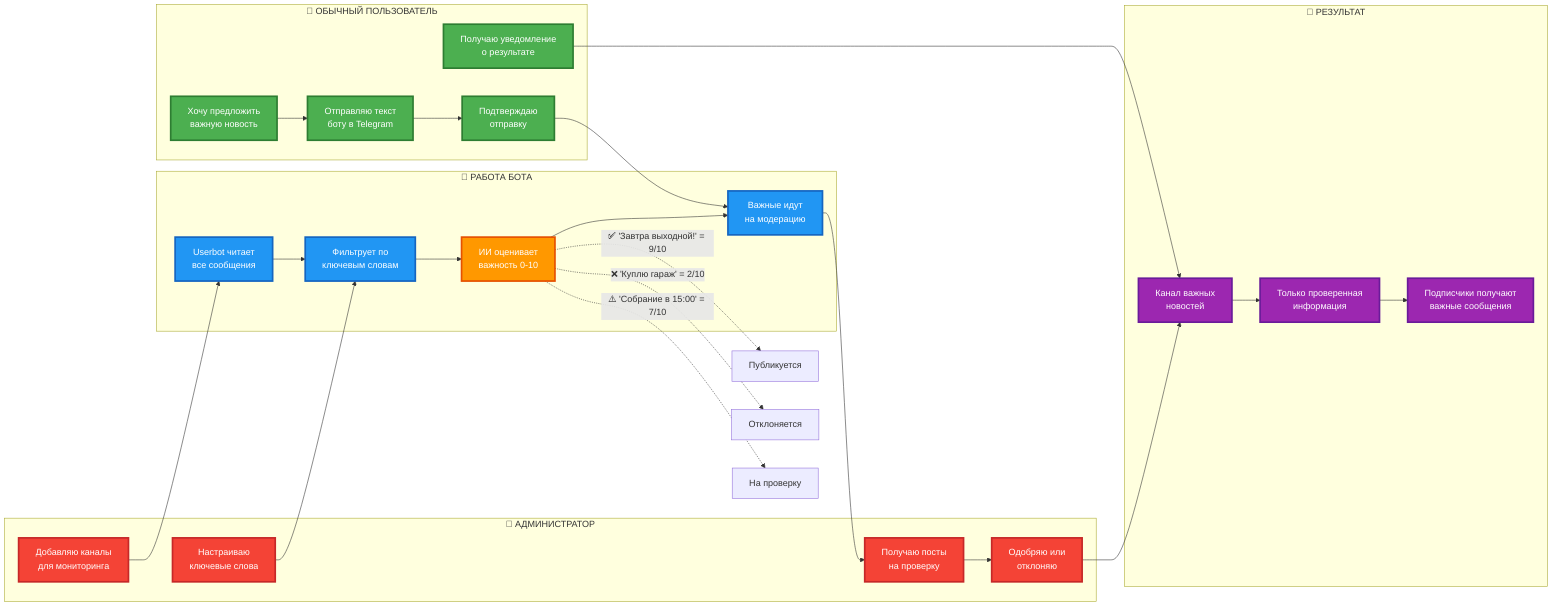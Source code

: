 flowchart LR
    %% Стили для красоты
    classDef userAction fill:#4caf50,stroke:#2e7d32,stroke-width:3px,color:#fff
    classDef botAction fill:#2196f3,stroke:#1565c0,stroke-width:3px,color:#fff
    classDef aiAction fill:#ff9800,stroke:#e65100,stroke-width:3px,color:#fff
    classDef adminAction fill:#f44336,stroke:#c62828,stroke-width:3px,color:#fff
    classDef result fill:#9c27b0,stroke:#6a1b9a,stroke-width:3px,color:#fff

    %% ДЛЯ ОБЫЧНОГО ПОЛЬЗОВАТЕЛЯ
    subgraph user ["👤 ОБЫЧНЫЙ ПОЛЬЗОВАТЕЛЬ"]
        U1[Хочу предложить<br/>важную новость]:::userAction
        U2[Отправляю текст<br/>боту в Telegram]:::userAction
        U3[Подтверждаю<br/>отправку]:::userAction
        U4[Получаю уведомление<br/>о результате]:::userAction
    end

    %% ДЛЯ АДМИНИСТРАТОРА
    subgraph admin ["👮 АДМИНИСТРАТОР"]
        A1[Добавляю каналы<br/>для мониторинга]:::adminAction
        A2[Настраиваю<br/>ключевые слова]:::adminAction
        A3[Получаю посты<br/>на проверку]:::adminAction
        A4[Одобряю или<br/>отклоняю]:::adminAction
    end

    %% АВТОМАТИКА БОТА
    subgraph bot ["🤖 РАБОТА БОТА"]
        B1[Userbot читает<br/>все сообщения]:::botAction
        B2[Фильтрует по<br/>ключевым словам]:::botAction
        B3[ИИ оценивает<br/>важность 0-10]:::aiAction
        B4[Важные идут<br/>на модерацию]:::botAction
    end

    %% РЕЗУЛЬТАТ
    subgraph result ["📢 РЕЗУЛЬТАТ"]
        R1[Канал важных<br/>новостей]:::result
        R2[Только проверенная<br/>информация]:::result
        R3[Подписчики получают<br/>важные сообщения]:::result
    end

    %% Связи для пользователя
    U1 --> U2
    U2 --> U3
    U3 --> B4
    U4 --> R1

    %% Связи для админа
    A1 --> B1
    A2 --> B2
    A3 --> A4
    A4 --> R1

    %% Связи автоматики
    B1 --> B2
    B2 --> B3
    B3 --> B4
    B4 --> A3

    %% Финальные связи
    R1 --> R2
    R2 --> R3

    %% Примеры с эмодзи
    B3 -.->|"✅ 'Завтра выходной!' = 9/10"| ex1[Публикуется]
    B3 -.->|"❌ 'Куплю гараж' = 2/10"| ex2[Отклоняется]
    B3 -.->|"⚠️ 'Собрание в 15:00' = 7/10"| ex3[На проверку]